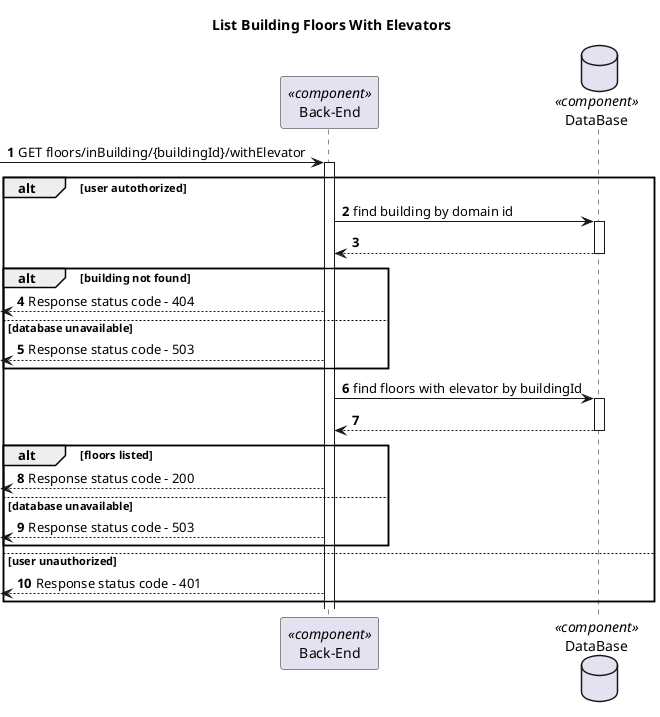 @startuml Process View - Level 3

autonumber
skinparam packageStyle rect

title List Building Floors With Elevators

participant "Back-End" as BE <<component>>
database "DataBase" as DB <<component>>

-> BE: GET floors/inBuilding/{buildingId}/withElevator

alt user autothorized


'Find Building by Domain ID'

activate BE

BE -> DB: find building by domain id

activate DB

DB --> BE:

deactivate DB

alt building not found

  <-- BE: Response status code - 404

else database unavailable

  <-- BE: Response status code - 503

end


'Find Elevators by Building ID'

activate BE

BE -> DB: find floors with elevator by buildingId

activate DB

DB --> BE:

deactivate DB

alt  floors listed

  <-- BE: Response status code - 200

else database unavailable

  <-- BE: Response status code - 503

end


else user unauthorized

  <-- BE: Response status code - 401

end


@enduml